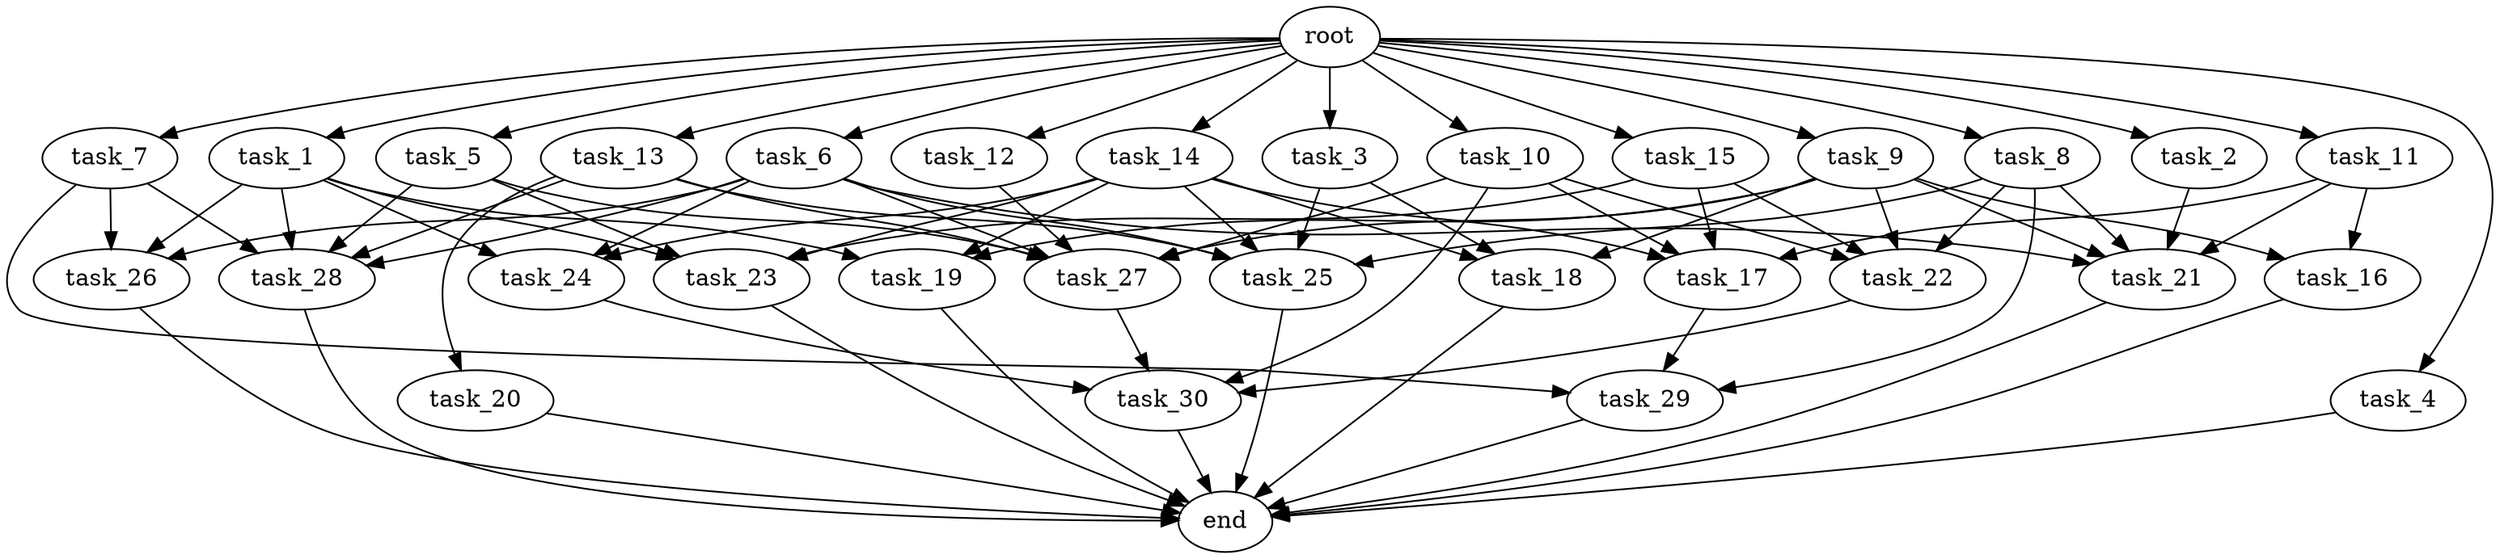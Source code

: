 digraph G {
  root [size="0.000000e+00"];
  task_1 [size="7.904885e+10"];
  task_2 [size="8.887553e+10"];
  task_3 [size="6.460764e+10"];
  task_4 [size="7.554546e+10"];
  task_5 [size="1.573694e+10"];
  task_6 [size="5.990190e+10"];
  task_7 [size="2.876989e+10"];
  task_8 [size="7.731219e+10"];
  task_9 [size="4.327983e+10"];
  task_10 [size="3.101092e+09"];
  task_11 [size="6.642734e+09"];
  task_12 [size="8.493418e+09"];
  task_13 [size="8.916613e+10"];
  task_14 [size="1.456492e+10"];
  task_15 [size="6.414360e+10"];
  task_16 [size="3.695842e+10"];
  task_17 [size="3.933280e+10"];
  task_18 [size="4.645606e+10"];
  task_19 [size="8.068307e+10"];
  task_20 [size="9.171191e+10"];
  task_21 [size="3.035665e+10"];
  task_22 [size="5.353374e+10"];
  task_23 [size="3.271551e+10"];
  task_24 [size="3.082110e+10"];
  task_25 [size="9.485011e+10"];
  task_26 [size="5.114888e+10"];
  task_27 [size="3.861552e+10"];
  task_28 [size="8.711719e+10"];
  task_29 [size="6.884828e+10"];
  task_30 [size="6.952800e+10"];
  end [size="0.000000e+00"];

  root -> task_1 [size="1.000000e-12"];
  root -> task_2 [size="1.000000e-12"];
  root -> task_3 [size="1.000000e-12"];
  root -> task_4 [size="1.000000e-12"];
  root -> task_5 [size="1.000000e-12"];
  root -> task_6 [size="1.000000e-12"];
  root -> task_7 [size="1.000000e-12"];
  root -> task_8 [size="1.000000e-12"];
  root -> task_9 [size="1.000000e-12"];
  root -> task_10 [size="1.000000e-12"];
  root -> task_11 [size="1.000000e-12"];
  root -> task_12 [size="1.000000e-12"];
  root -> task_13 [size="1.000000e-12"];
  root -> task_14 [size="1.000000e-12"];
  root -> task_15 [size="1.000000e-12"];
  task_1 -> task_19 [size="2.689436e+08"];
  task_1 -> task_23 [size="8.178876e+07"];
  task_1 -> task_24 [size="1.027370e+08"];
  task_1 -> task_26 [size="1.704963e+08"];
  task_1 -> task_28 [size="1.742344e+08"];
  task_2 -> task_21 [size="6.071331e+07"];
  task_3 -> task_18 [size="1.548535e+08"];
  task_3 -> task_25 [size="1.897002e+08"];
  task_4 -> end [size="1.000000e-12"];
  task_5 -> task_23 [size="8.178876e+07"];
  task_5 -> task_27 [size="6.435921e+07"];
  task_5 -> task_28 [size="1.742344e+08"];
  task_6 -> task_21 [size="6.071331e+07"];
  task_6 -> task_24 [size="1.027370e+08"];
  task_6 -> task_25 [size="1.897002e+08"];
  task_6 -> task_26 [size="1.704963e+08"];
  task_6 -> task_27 [size="6.435921e+07"];
  task_6 -> task_28 [size="1.742344e+08"];
  task_7 -> task_26 [size="1.704963e+08"];
  task_7 -> task_28 [size="1.742344e+08"];
  task_7 -> task_29 [size="2.294943e+08"];
  task_8 -> task_21 [size="6.071331e+07"];
  task_8 -> task_22 [size="1.338344e+08"];
  task_8 -> task_25 [size="1.897002e+08"];
  task_8 -> task_29 [size="2.294943e+08"];
  task_9 -> task_16 [size="1.847921e+08"];
  task_9 -> task_18 [size="1.548535e+08"];
  task_9 -> task_19 [size="2.689436e+08"];
  task_9 -> task_21 [size="6.071331e+07"];
  task_9 -> task_22 [size="1.338344e+08"];
  task_9 -> task_27 [size="6.435921e+07"];
  task_10 -> task_17 [size="9.833200e+07"];
  task_10 -> task_22 [size="1.338344e+08"];
  task_10 -> task_27 [size="6.435921e+07"];
  task_10 -> task_30 [size="1.738200e+08"];
  task_11 -> task_16 [size="1.847921e+08"];
  task_11 -> task_17 [size="9.833200e+07"];
  task_11 -> task_21 [size="6.071331e+07"];
  task_12 -> task_27 [size="6.435921e+07"];
  task_13 -> task_20 [size="9.171191e+08"];
  task_13 -> task_25 [size="1.897002e+08"];
  task_13 -> task_27 [size="6.435921e+07"];
  task_13 -> task_28 [size="1.742344e+08"];
  task_14 -> task_17 [size="9.833200e+07"];
  task_14 -> task_18 [size="1.548535e+08"];
  task_14 -> task_19 [size="2.689436e+08"];
  task_14 -> task_23 [size="8.178876e+07"];
  task_14 -> task_24 [size="1.027370e+08"];
  task_14 -> task_25 [size="1.897002e+08"];
  task_15 -> task_17 [size="9.833200e+07"];
  task_15 -> task_22 [size="1.338344e+08"];
  task_15 -> task_23 [size="8.178876e+07"];
  task_16 -> end [size="1.000000e-12"];
  task_17 -> task_29 [size="2.294943e+08"];
  task_18 -> end [size="1.000000e-12"];
  task_19 -> end [size="1.000000e-12"];
  task_20 -> end [size="1.000000e-12"];
  task_21 -> end [size="1.000000e-12"];
  task_22 -> task_30 [size="1.738200e+08"];
  task_23 -> end [size="1.000000e-12"];
  task_24 -> task_30 [size="1.738200e+08"];
  task_25 -> end [size="1.000000e-12"];
  task_26 -> end [size="1.000000e-12"];
  task_27 -> task_30 [size="1.738200e+08"];
  task_28 -> end [size="1.000000e-12"];
  task_29 -> end [size="1.000000e-12"];
  task_30 -> end [size="1.000000e-12"];
}
